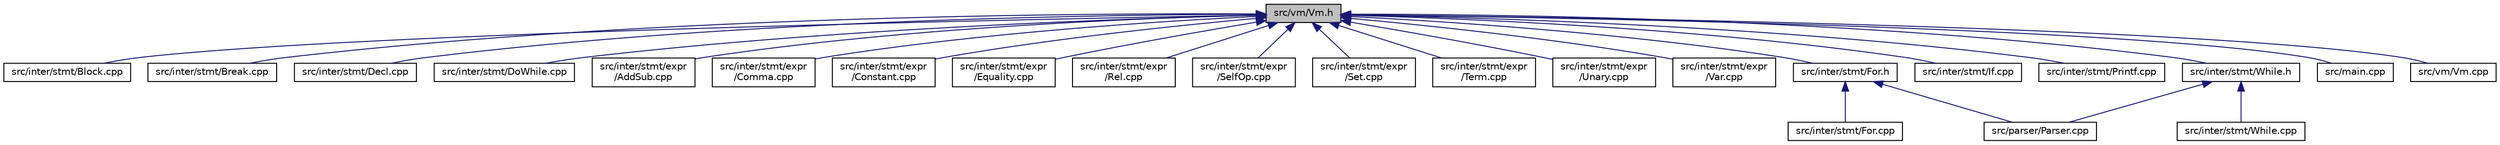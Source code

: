 digraph "src/vm/Vm.h"
{
  edge [fontname="Helvetica",fontsize="10",labelfontname="Helvetica",labelfontsize="10"];
  node [fontname="Helvetica",fontsize="10",shape=record];
  Node20 [label="src/vm/Vm.h",height=0.2,width=0.4,color="black", fillcolor="grey75", style="filled", fontcolor="black"];
  Node20 -> Node21 [dir="back",color="midnightblue",fontsize="10",style="solid"];
  Node21 [label="src/inter/stmt/Block.cpp",height=0.2,width=0.4,color="black", fillcolor="white", style="filled",URL="$_block_8cpp.html"];
  Node20 -> Node22 [dir="back",color="midnightblue",fontsize="10",style="solid"];
  Node22 [label="src/inter/stmt/Break.cpp",height=0.2,width=0.4,color="black", fillcolor="white", style="filled",URL="$_break_8cpp.html"];
  Node20 -> Node23 [dir="back",color="midnightblue",fontsize="10",style="solid"];
  Node23 [label="src/inter/stmt/Decl.cpp",height=0.2,width=0.4,color="black", fillcolor="white", style="filled",URL="$_decl_8cpp.html"];
  Node20 -> Node24 [dir="back",color="midnightblue",fontsize="10",style="solid"];
  Node24 [label="src/inter/stmt/DoWhile.cpp",height=0.2,width=0.4,color="black", fillcolor="white", style="filled",URL="$_do_while_8cpp.html"];
  Node20 -> Node25 [dir="back",color="midnightblue",fontsize="10",style="solid"];
  Node25 [label="src/inter/stmt/expr\l/AddSub.cpp",height=0.2,width=0.4,color="black", fillcolor="white", style="filled",URL="$_add_sub_8cpp.html"];
  Node20 -> Node26 [dir="back",color="midnightblue",fontsize="10",style="solid"];
  Node26 [label="src/inter/stmt/expr\l/Comma.cpp",height=0.2,width=0.4,color="black", fillcolor="white", style="filled",URL="$_comma_8cpp.html"];
  Node20 -> Node27 [dir="back",color="midnightblue",fontsize="10",style="solid"];
  Node27 [label="src/inter/stmt/expr\l/Constant.cpp",height=0.2,width=0.4,color="black", fillcolor="white", style="filled",URL="$_constant_8cpp.html"];
  Node20 -> Node28 [dir="back",color="midnightblue",fontsize="10",style="solid"];
  Node28 [label="src/inter/stmt/expr\l/Equality.cpp",height=0.2,width=0.4,color="black", fillcolor="white", style="filled",URL="$_equality_8cpp.html"];
  Node20 -> Node29 [dir="back",color="midnightblue",fontsize="10",style="solid"];
  Node29 [label="src/inter/stmt/expr\l/Rel.cpp",height=0.2,width=0.4,color="black", fillcolor="white", style="filled",URL="$_rel_8cpp.html"];
  Node20 -> Node30 [dir="back",color="midnightblue",fontsize="10",style="solid"];
  Node30 [label="src/inter/stmt/expr\l/SelfOp.cpp",height=0.2,width=0.4,color="black", fillcolor="white", style="filled",URL="$_self_op_8cpp.html"];
  Node20 -> Node31 [dir="back",color="midnightblue",fontsize="10",style="solid"];
  Node31 [label="src/inter/stmt/expr\l/Set.cpp",height=0.2,width=0.4,color="black", fillcolor="white", style="filled",URL="$_set_8cpp.html"];
  Node20 -> Node32 [dir="back",color="midnightblue",fontsize="10",style="solid"];
  Node32 [label="src/inter/stmt/expr\l/Term.cpp",height=0.2,width=0.4,color="black", fillcolor="white", style="filled",URL="$_term_8cpp.html"];
  Node20 -> Node33 [dir="back",color="midnightblue",fontsize="10",style="solid"];
  Node33 [label="src/inter/stmt/expr\l/Unary.cpp",height=0.2,width=0.4,color="black", fillcolor="white", style="filled",URL="$_unary_8cpp.html"];
  Node20 -> Node34 [dir="back",color="midnightblue",fontsize="10",style="solid"];
  Node34 [label="src/inter/stmt/expr\l/Var.cpp",height=0.2,width=0.4,color="black", fillcolor="white", style="filled",URL="$_var_8cpp.html"];
  Node20 -> Node35 [dir="back",color="midnightblue",fontsize="10",style="solid"];
  Node35 [label="src/inter/stmt/For.h",height=0.2,width=0.4,color="black", fillcolor="white", style="filled",URL="$_for_8h.html"];
  Node35 -> Node36 [dir="back",color="midnightblue",fontsize="10",style="solid"];
  Node36 [label="src/inter/stmt/For.cpp",height=0.2,width=0.4,color="black", fillcolor="white", style="filled",URL="$_for_8cpp.html"];
  Node35 -> Node37 [dir="back",color="midnightblue",fontsize="10",style="solid"];
  Node37 [label="src/parser/Parser.cpp",height=0.2,width=0.4,color="black", fillcolor="white", style="filled",URL="$_parser_8cpp.html"];
  Node20 -> Node38 [dir="back",color="midnightblue",fontsize="10",style="solid"];
  Node38 [label="src/inter/stmt/If.cpp",height=0.2,width=0.4,color="black", fillcolor="white", style="filled",URL="$_if_8cpp.html"];
  Node20 -> Node39 [dir="back",color="midnightblue",fontsize="10",style="solid"];
  Node39 [label="src/inter/stmt/Printf.cpp",height=0.2,width=0.4,color="black", fillcolor="white", style="filled",URL="$_printf_8cpp.html"];
  Node20 -> Node40 [dir="back",color="midnightblue",fontsize="10",style="solid"];
  Node40 [label="src/inter/stmt/While.h",height=0.2,width=0.4,color="black", fillcolor="white", style="filled",URL="$_while_8h.html"];
  Node40 -> Node41 [dir="back",color="midnightblue",fontsize="10",style="solid"];
  Node41 [label="src/inter/stmt/While.cpp",height=0.2,width=0.4,color="black", fillcolor="white", style="filled",URL="$_while_8cpp.html"];
  Node40 -> Node37 [dir="back",color="midnightblue",fontsize="10",style="solid"];
  Node20 -> Node42 [dir="back",color="midnightblue",fontsize="10",style="solid"];
  Node42 [label="src/main.cpp",height=0.2,width=0.4,color="black", fillcolor="white", style="filled",URL="$main_8cpp.html"];
  Node20 -> Node43 [dir="back",color="midnightblue",fontsize="10",style="solid"];
  Node43 [label="src/vm/Vm.cpp",height=0.2,width=0.4,color="black", fillcolor="white", style="filled",URL="$_vm_8cpp.html"];
}
